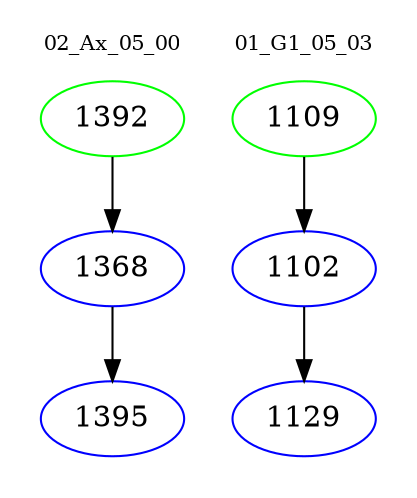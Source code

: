 digraph{
subgraph cluster_0 {
color = white
label = "02_Ax_05_00";
fontsize=10;
T0_1392 [label="1392", color="green"]
T0_1392 -> T0_1368 [color="black"]
T0_1368 [label="1368", color="blue"]
T0_1368 -> T0_1395 [color="black"]
T0_1395 [label="1395", color="blue"]
}
subgraph cluster_1 {
color = white
label = "01_G1_05_03";
fontsize=10;
T1_1109 [label="1109", color="green"]
T1_1109 -> T1_1102 [color="black"]
T1_1102 [label="1102", color="blue"]
T1_1102 -> T1_1129 [color="black"]
T1_1129 [label="1129", color="blue"]
}
}
